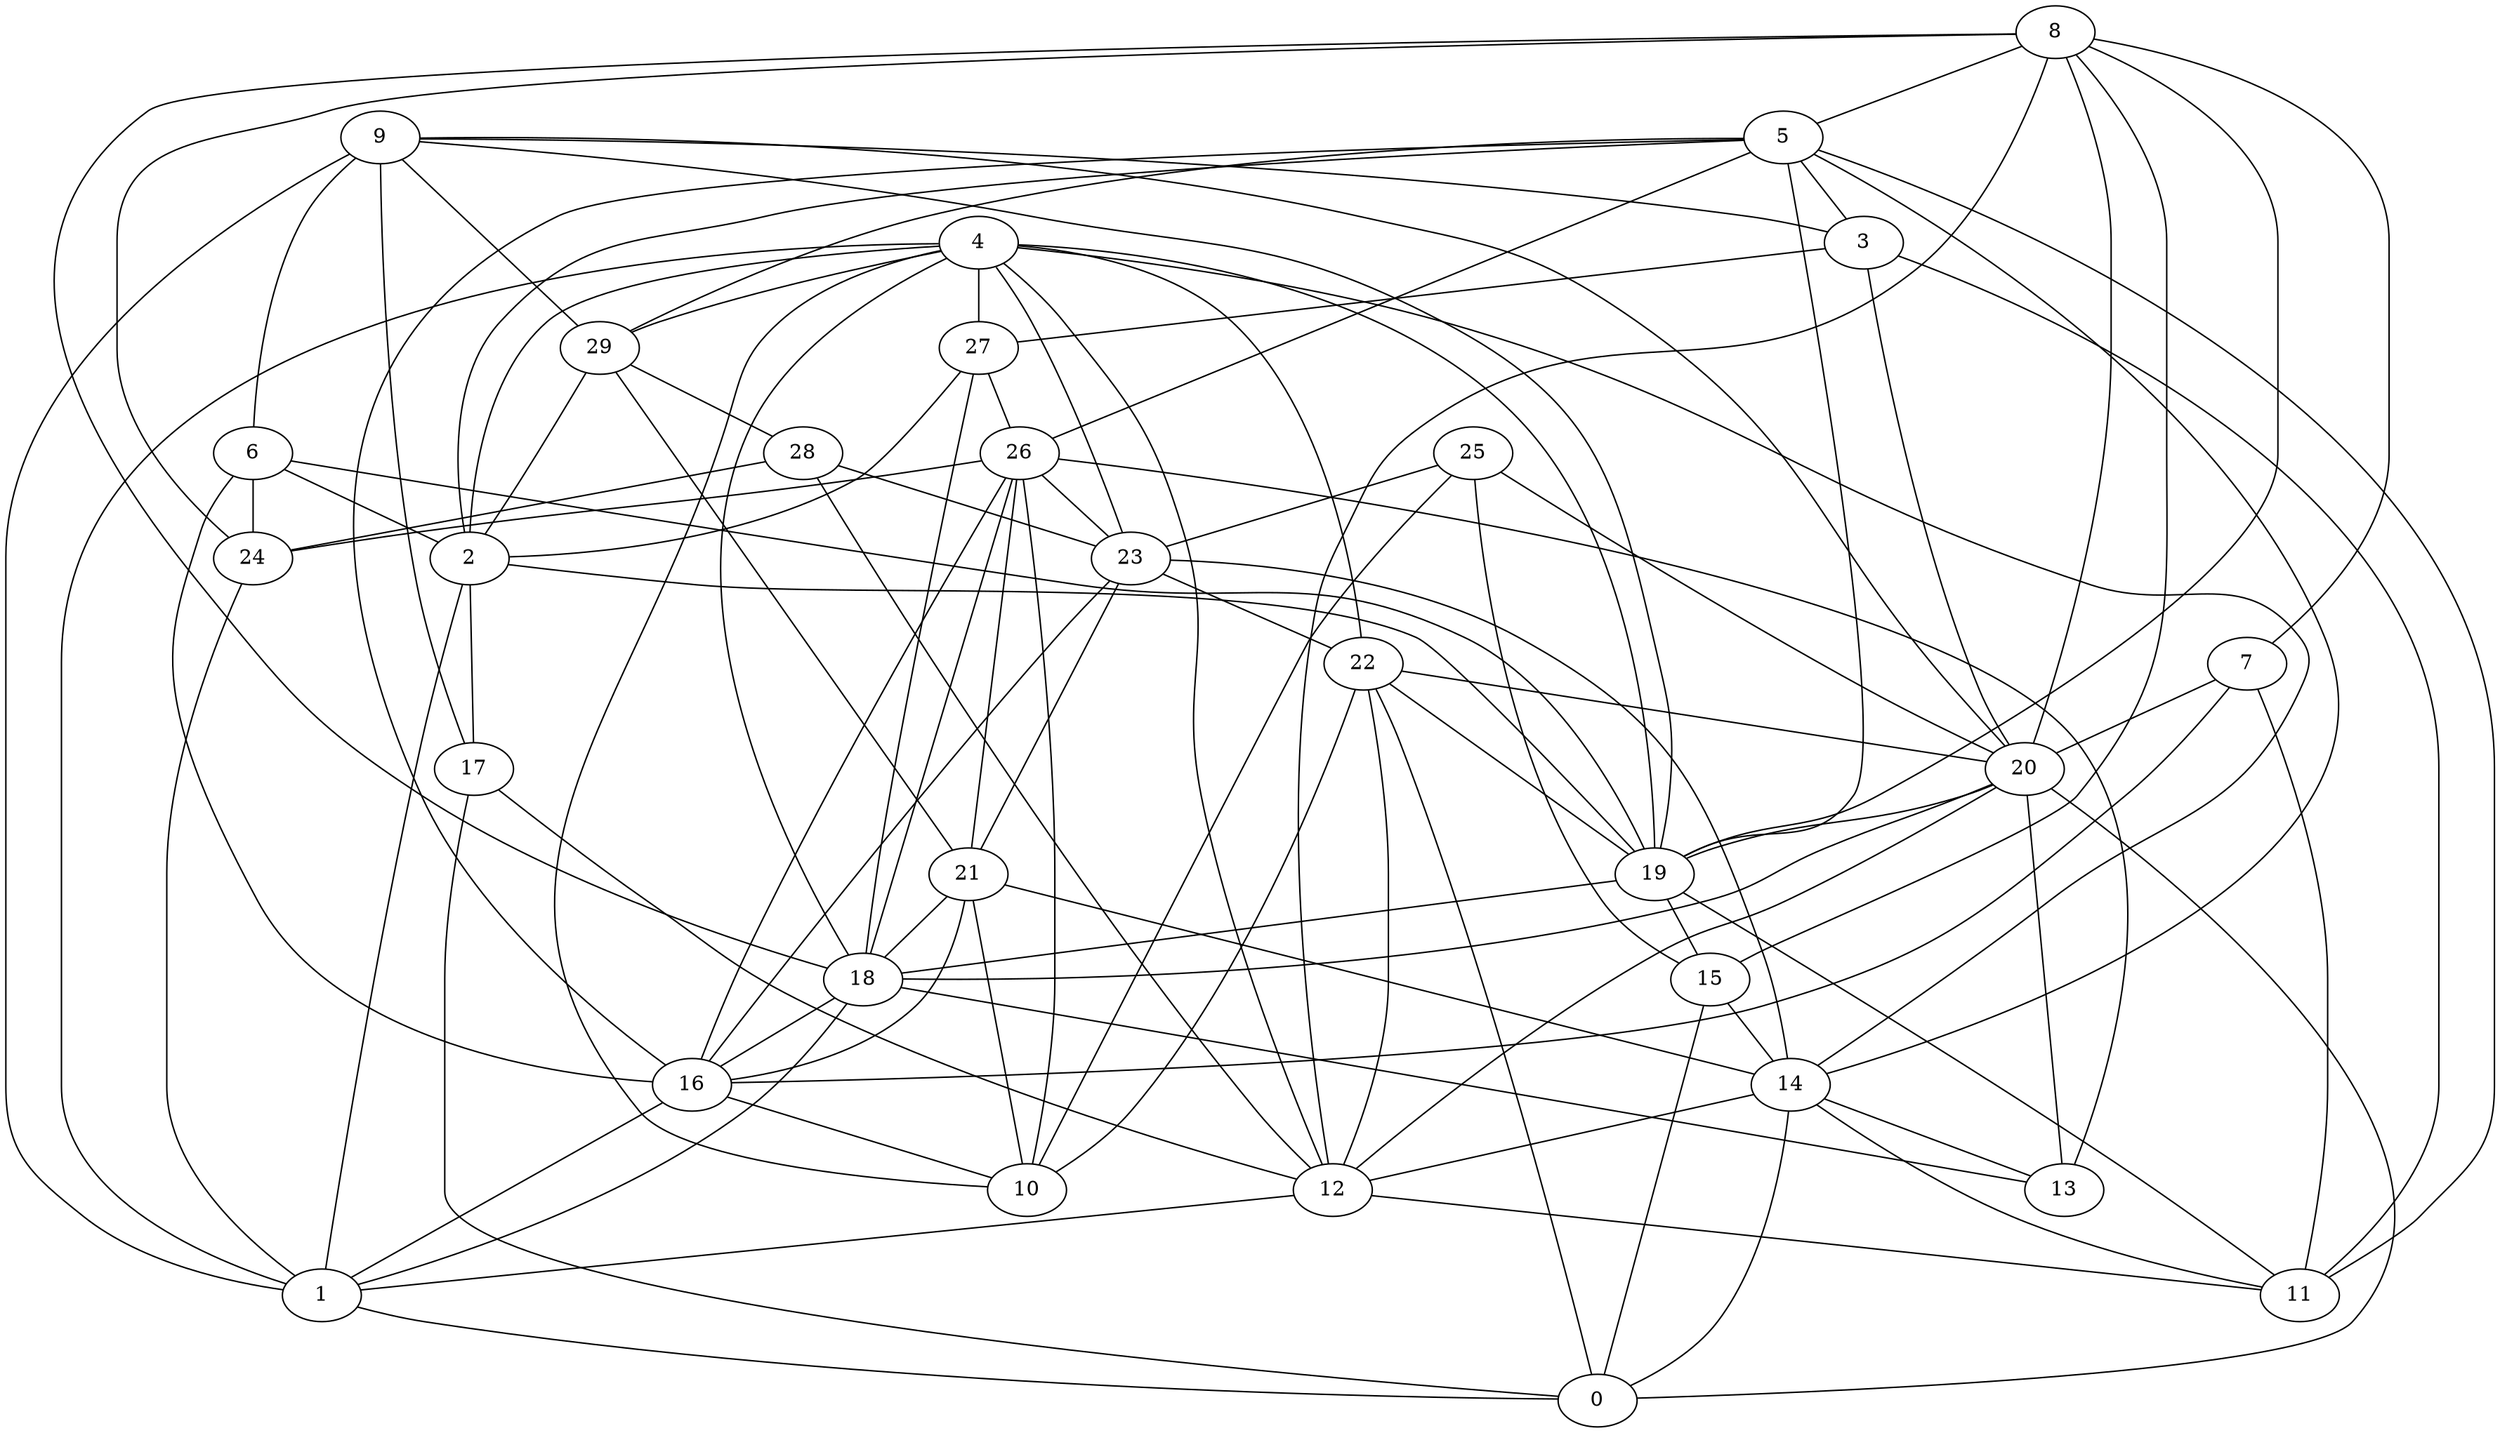 digraph GG_graph {

subgraph G_graph {
edge [color = black]
"4" -> "1" [dir = none]
"4" -> "18" [dir = none]
"4" -> "22" [dir = none]
"4" -> "23" [dir = none]
"4" -> "19" [dir = none]
"4" -> "2" [dir = none]
"4" -> "27" [dir = none]
"4" -> "14" [dir = none]
"4" -> "12" [dir = none]
"19" -> "18" [dir = none]
"19" -> "15" [dir = none]
"19" -> "11" [dir = none]
"28" -> "24" [dir = none]
"28" -> "23" [dir = none]
"28" -> "12" [dir = none]
"20" -> "18" [dir = none]
"20" -> "12" [dir = none]
"20" -> "13" [dir = none]
"20" -> "0" [dir = none]
"20" -> "19" [dir = none]
"17" -> "0" [dir = none]
"17" -> "12" [dir = none]
"22" -> "12" [dir = none]
"22" -> "10" [dir = none]
"22" -> "20" [dir = none]
"22" -> "19" [dir = none]
"9" -> "17" [dir = none]
"9" -> "3" [dir = none]
"9" -> "1" [dir = none]
"9" -> "29" [dir = none]
"9" -> "20" [dir = none]
"9" -> "19" [dir = none]
"9" -> "6" [dir = none]
"15" -> "14" [dir = none]
"15" -> "0" [dir = none]
"29" -> "2" [dir = none]
"29" -> "28" [dir = none]
"29" -> "21" [dir = none]
"14" -> "12" [dir = none]
"26" -> "10" [dir = none]
"26" -> "13" [dir = none]
"26" -> "18" [dir = none]
"26" -> "23" [dir = none]
"26" -> "16" [dir = none]
"26" -> "21" [dir = none]
"26" -> "24" [dir = none]
"5" -> "3" [dir = none]
"5" -> "19" [dir = none]
"5" -> "2" [dir = none]
"5" -> "11" [dir = none]
"5" -> "14" [dir = none]
"5" -> "29" [dir = none]
"18" -> "16" [dir = none]
"18" -> "1" [dir = none]
"18" -> "13" [dir = none]
"12" -> "11" [dir = none]
"12" -> "1" [dir = none]
"27" -> "2" [dir = none]
"27" -> "26" [dir = none]
"7" -> "20" [dir = none]
"7" -> "16" [dir = none]
"7" -> "11" [dir = none]
"25" -> "23" [dir = none]
"25" -> "20" [dir = none]
"25" -> "10" [dir = none]
"25" -> "15" [dir = none]
"2" -> "17" [dir = none]
"2" -> "19" [dir = none]
"2" -> "1" [dir = none]
"21" -> "16" [dir = none]
"21" -> "10" [dir = none]
"21" -> "18" [dir = none]
"23" -> "14" [dir = none]
"23" -> "22" [dir = none]
"23" -> "16" [dir = none]
"23" -> "21" [dir = none]
"6" -> "2" [dir = none]
"6" -> "19" [dir = none]
"3" -> "11" [dir = none]
"16" -> "10" [dir = none]
"16" -> "1" [dir = none]
"8" -> "15" [dir = none]
"8" -> "24" [dir = none]
"8" -> "20" [dir = none]
"8" -> "18" [dir = none]
"8" -> "5" [dir = none]
"24" -> "1" [dir = none]
"8" -> "12" [dir = none]
"8" -> "7" [dir = none]
"14" -> "0" [dir = none]
"4" -> "29" [dir = none]
"3" -> "27" [dir = none]
"5" -> "16" [dir = none]
"22" -> "0" [dir = none]
"8" -> "19" [dir = none]
"4" -> "10" [dir = none]
"1" -> "0" [dir = none]
"3" -> "20" [dir = none]
"6" -> "24" [dir = none]
"27" -> "18" [dir = none]
"21" -> "14" [dir = none]
"14" -> "11" [dir = none]
"6" -> "16" [dir = none]
"14" -> "13" [dir = none]
"5" -> "26" [dir = none]
}

}
